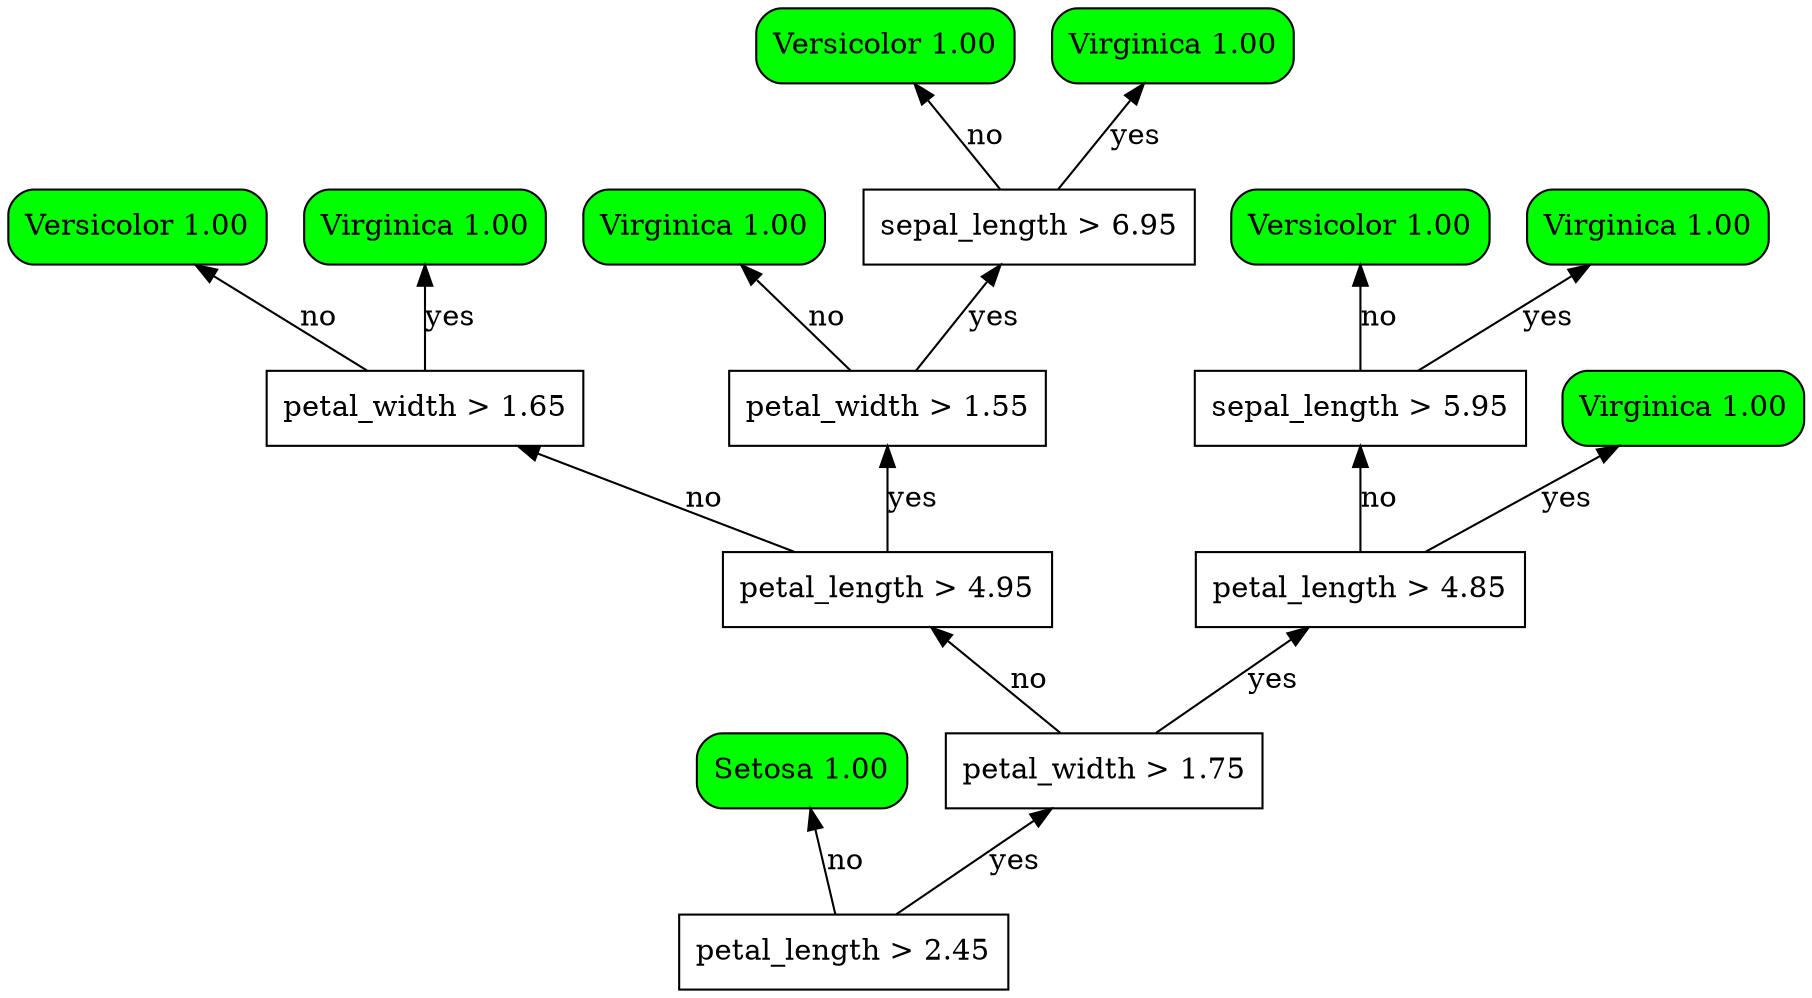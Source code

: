 digraph {
rankdir = BT;
subgraph{
node1 [label="petal_length > 2.45", shape="box"];
node3 [label="Setosa 1.00", shape="box", style="rounded,filled", fillcolor="green"];
node2 [label="petal_width > 1.75", shape="box"];
node5 [label="petal_length > 4.95", shape="box"];
node11 [label="petal_width > 1.65", shape="box"];
node23 [label="Versicolor 1.00", shape="box", style="rounded,filled", fillcolor="green"];
node22 [label="Virginica 1.00", shape="box", style="rounded,filled", fillcolor="green"];
node10 [label="petal_width > 1.55", shape="box"];
node21 [label="Virginica 1.00", shape="box", style="rounded,filled", fillcolor="green"];
node20 [label="sepal_length > 6.95", shape="box"];
node41 [label="Versicolor 1.00", shape="box", style="rounded,filled", fillcolor="green"];
node40 [label="Virginica 1.00", shape="box", style="rounded,filled", fillcolor="green"];
node4 [label="petal_length > 4.85", shape="box"];
node9 [label="sepal_length > 5.95", shape="box"];
node19 [label="Versicolor 1.00", shape="box", style="rounded,filled", fillcolor="green"];
node18 [label="Virginica 1.00", shape="box", style="rounded,filled", fillcolor="green"];
node8 [label="Virginica 1.00", shape="box", style="rounded,filled", fillcolor="green"];
node1 -> node3 [label="no"]
node1 -> node2 [label="yes"]
node2 -> node5 [label="no"]
node5 -> node11 [label="no"]
node11 -> node23 [label="no"]
node11 -> node22 [label="yes"]
node5 -> node10 [label="yes"]
node10 -> node21 [label="no"]
node10 -> node20 [label="yes"]
node20 -> node41 [label="no"]
node20 -> node40 [label="yes"]
node2 -> node4 [label="yes"]
node4 -> node9 [label="no"]
node9 -> node19 [label="no"]
node9 -> node18 [label="yes"]
node4 -> node8 [label="yes"]
{rank = same; node1;}
{rank = same; node3; node2;}
{rank = same; node5; node4;}
{rank = same; node11; node10; node9; node8;}
{rank = same; node23; node22; node21; node20; node19; node18;}
{rank = same; node41; node40;}
}
}